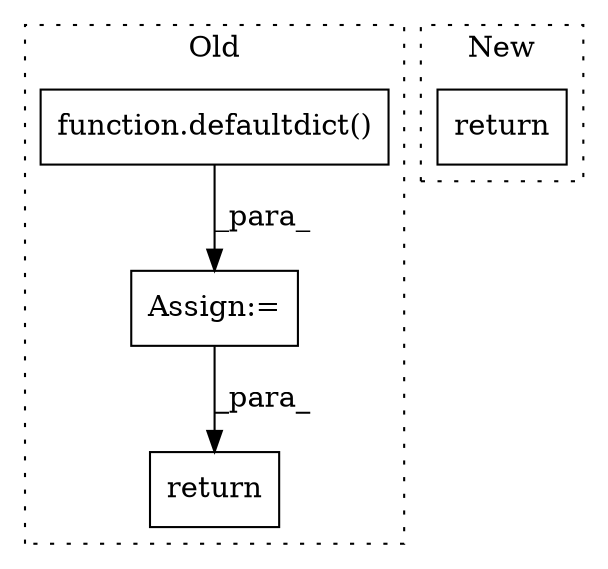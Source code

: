 digraph G {
subgraph cluster0 {
1 [label="function.defaultdict()" a="75" s="7189,7205" l="12,1" shape="box"];
3 [label="Assign:=" a="68" s="7186" l="3" shape="box"];
4 [label="return" a="93" s="7332" l="7" shape="box"];
label = "Old";
style="dotted";
}
subgraph cluster1 {
2 [label="return" a="93" s="7144" l="7" shape="box"];
label = "New";
style="dotted";
}
1 -> 3 [label="_para_"];
3 -> 4 [label="_para_"];
}